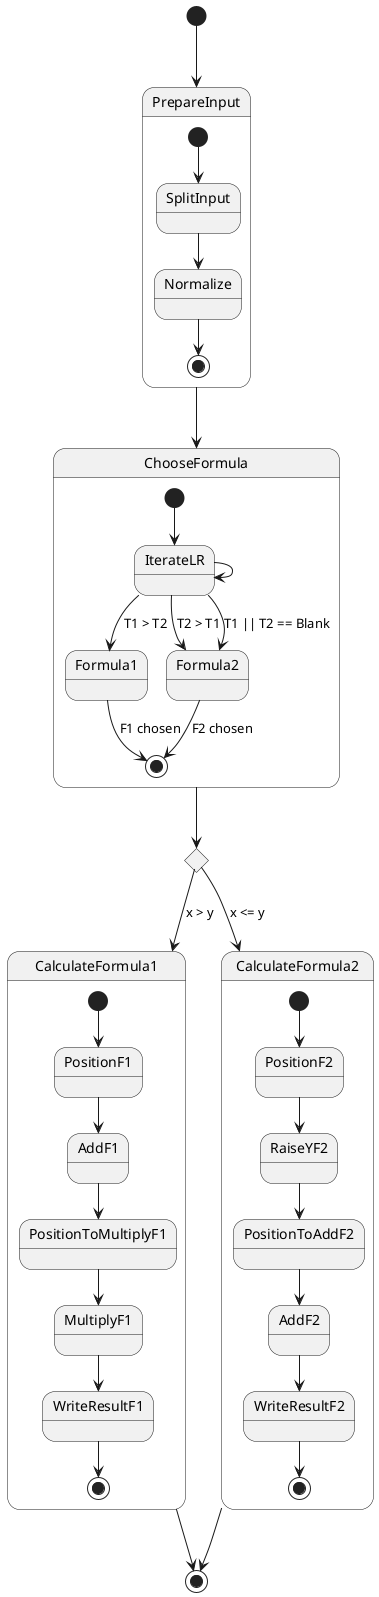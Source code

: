 @startuml name TuringMachine
state chooseF <<choice>>

[*] --> PrepareInput

state PrepareInput {
    [*] --> SplitInput
    SplitInput --> Normalize
    Normalize --> [*]
}

PrepareInput --> ChooseFormula

state ChooseFormula {
    [*]-->IterateLR
    IterateLR --> Formula1 : T1 > T2
    IterateLR --> Formula2 : T2 > T1
    IterateLR --> Formula2 : T1 || T2 == Blank
    IterateLR --> IterateLR
    Formula1 --> [*] : F1 chosen
    Formula2 --> [*] : F2 chosen
}

ChooseFormula --> chooseF

chooseF --> CalculateFormula1 : x > y

state CalculateFormula1 {
    [*] --> PositionF1
    PositionF1 --> AddF1

    AddF1 --> PositionToMultiplyF1

    PositionToMultiplyF1 --> MultiplyF1

    MultiplyF1 --> WriteResultF1

    WriteResultF1 --> [*]
}

CalculateFormula1 --> [*]

chooseF --> CalculateFormula2 : x <= y

state CalculateFormula2 {
    [*] --> PositionF2
    PositionF2 --> RaiseYF2
    RaiseYF2 --> PositionToAddF2
    PositionToAddF2 --> AddF2
    AddF2 --> WriteResultF2
    WriteResultF2 --> [*]
}

CalculateFormula2 --> [*]

@enduml